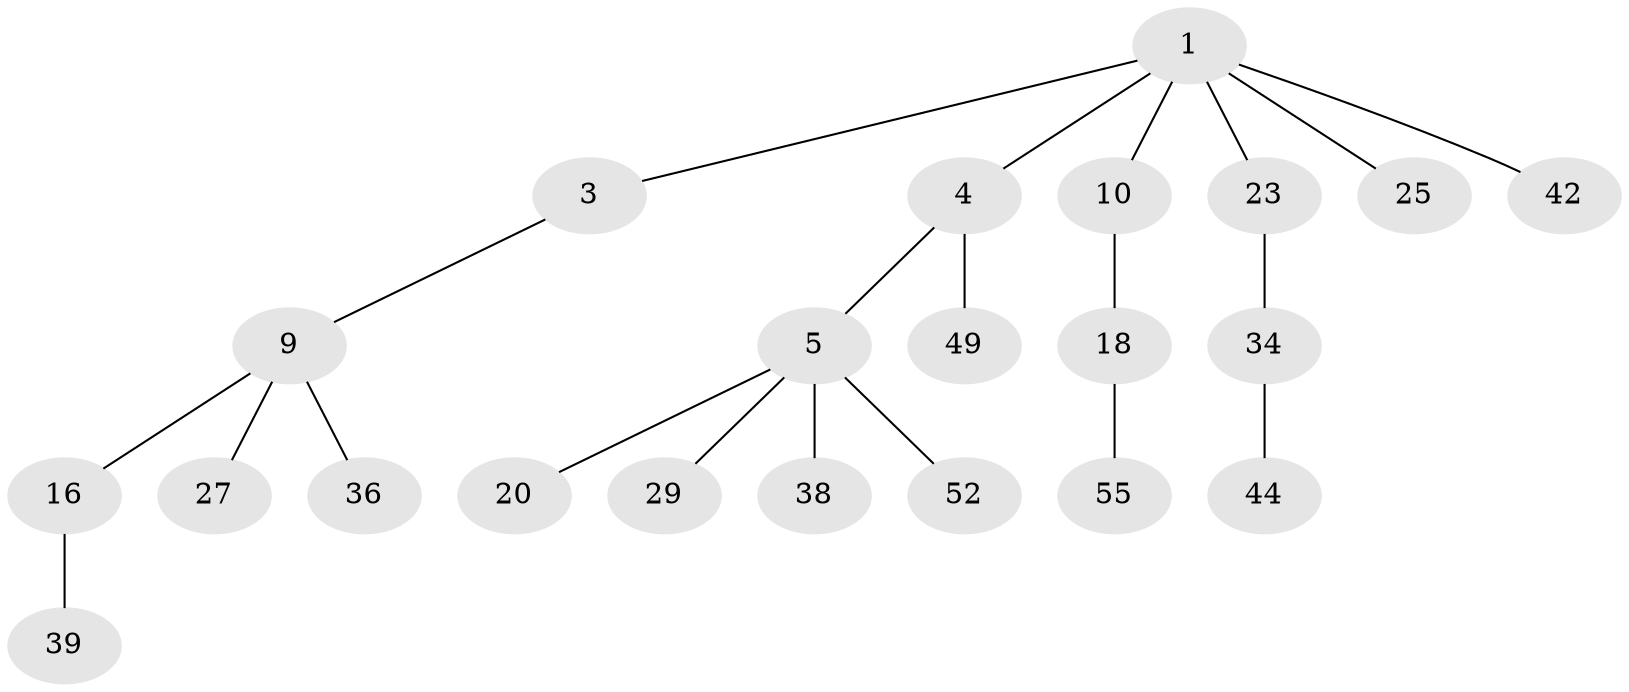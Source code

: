 // original degree distribution, {2: 0.2909090909090909, 6: 0.01818181818181818, 3: 0.12727272727272726, 5: 0.05454545454545454, 4: 0.03636363636363636, 1: 0.4727272727272727}
// Generated by graph-tools (version 1.1) at 2025/19/03/04/25 18:19:08]
// undirected, 22 vertices, 21 edges
graph export_dot {
graph [start="1"]
  node [color=gray90,style=filled];
  1 [super="+2"];
  3 [super="+40+6"];
  4 [super="+33+47+7"];
  5 [super="+11"];
  9 [super="+24+41"];
  10 [super="+35+15+51+14"];
  16 [super="+19+48"];
  18 [super="+26+32"];
  20;
  23 [super="+28"];
  25;
  27 [super="+54"];
  29;
  34;
  36 [super="+43"];
  38 [super="+45"];
  39 [super="+46"];
  42;
  44;
  49;
  52;
  55;
  1 -- 25;
  1 -- 3;
  1 -- 4;
  1 -- 42;
  1 -- 23;
  1 -- 10;
  3 -- 9;
  4 -- 5;
  4 -- 49;
  5 -- 38;
  5 -- 29;
  5 -- 20;
  5 -- 52;
  9 -- 16;
  9 -- 27;
  9 -- 36;
  10 -- 18;
  16 -- 39;
  18 -- 55;
  23 -- 34;
  34 -- 44;
}
